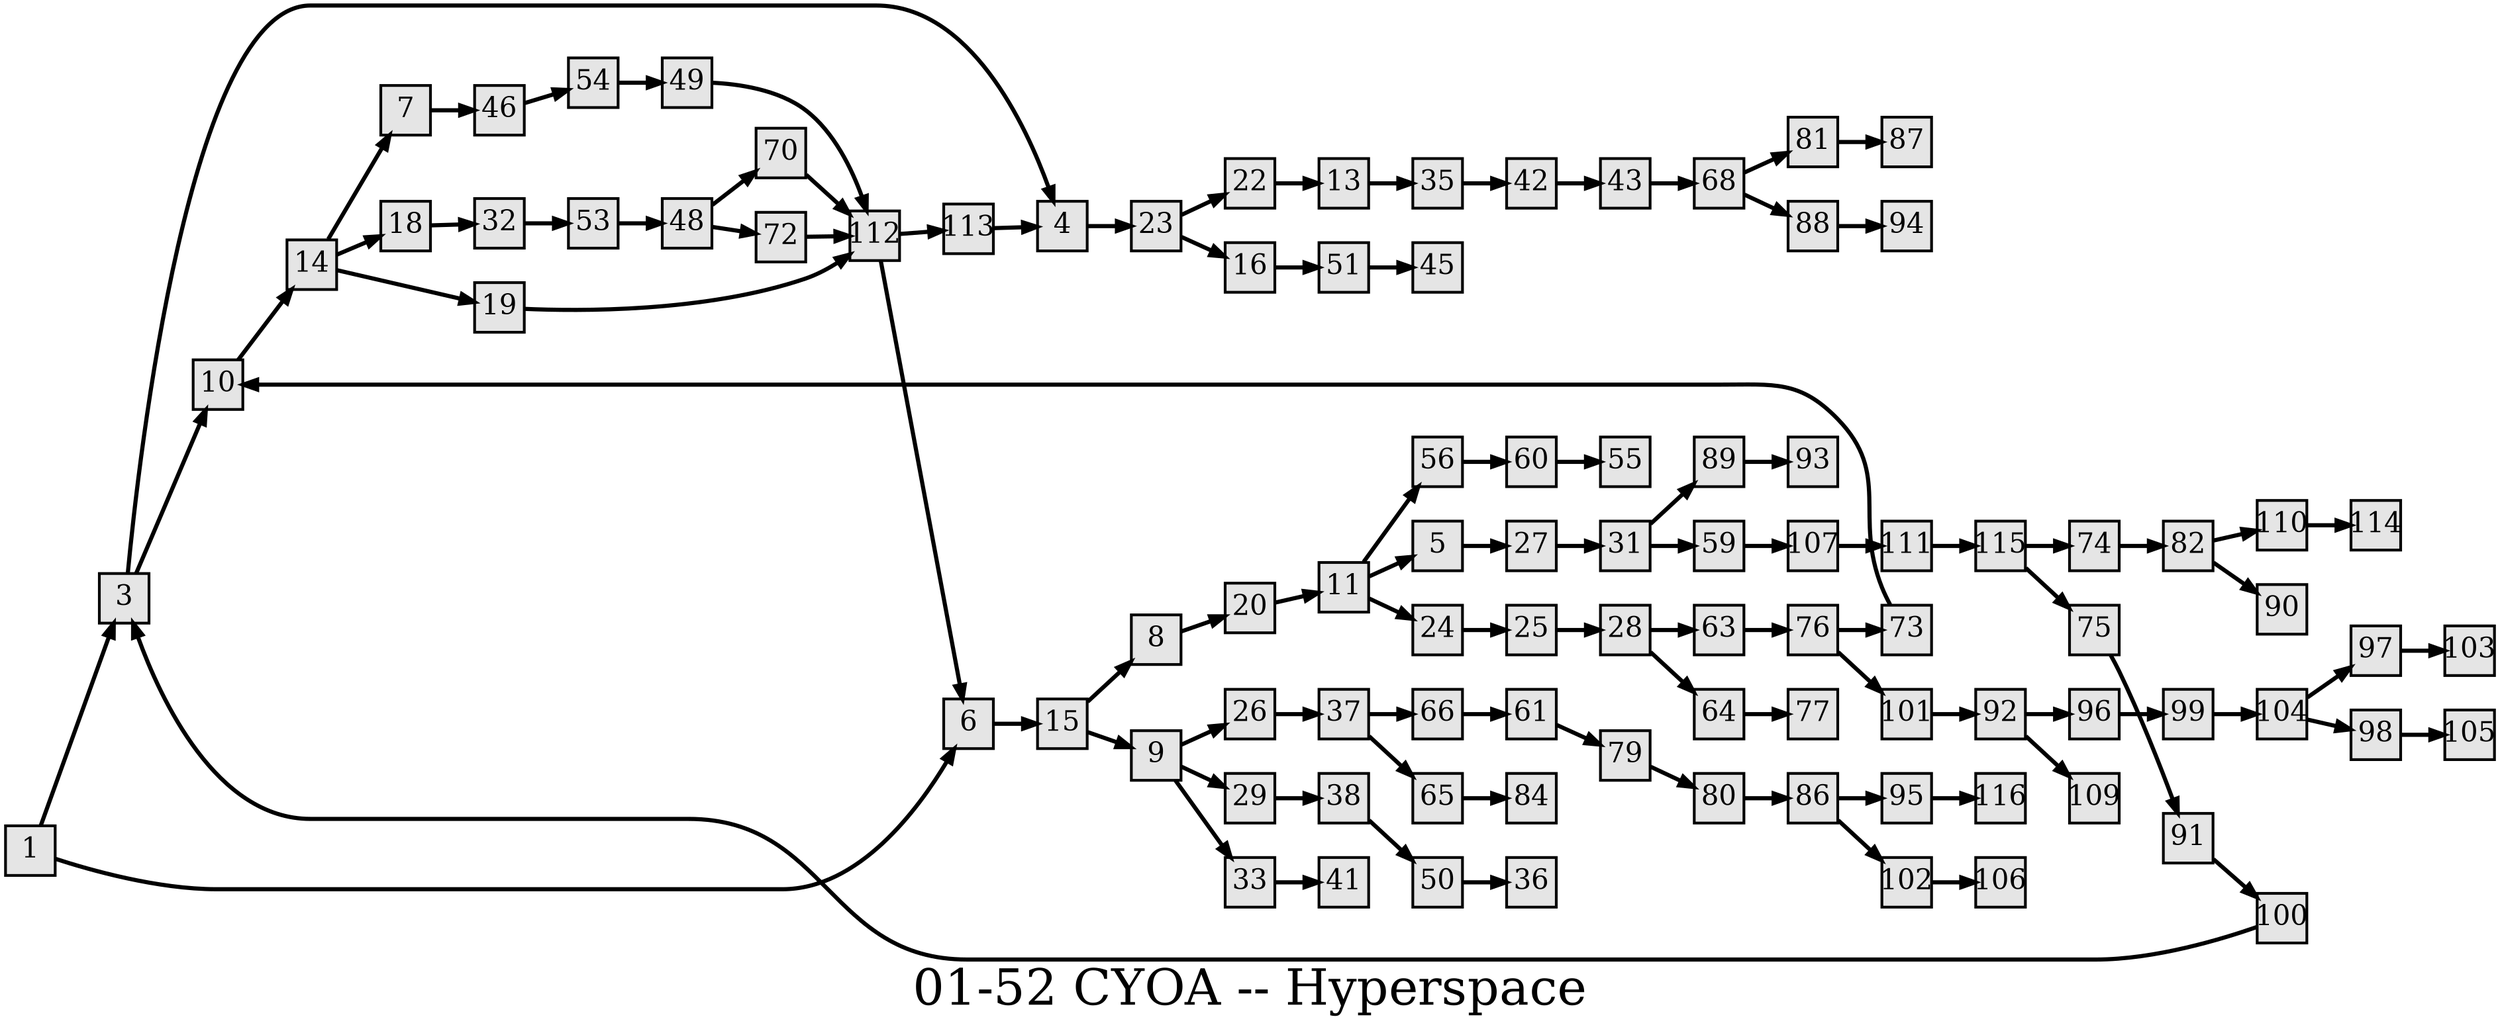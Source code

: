 digraph g{
  graph [ label="01-52 CYOA -- Hyperspace" rankdir=LR, ordering=out, fontsize=36, nodesep="0.35", ranksep="0.45"];
  node  [shape=rect, penwidth=2, fontsize=20, style=filled, fillcolor=grey90, margin="0,0", labelfloat=true, regular=true, fixedsize=true];
  edge  [labelfloat=true, penwidth=3, fontsize=12];
  // ---;
  // group  : Katz;
  // id     : 01-52;
  // gbid   : 532;
  // series : CYOA;
  // title  : Hyperspace;
  // author : Edward Packard;
  // credit:;
  // - name : Juliet Way-Henthorn;
  // role : encoder;
  // date : 2017-08-18;
  // - name : Jeremy Douglass;
  // role : editor;
  // date : 2017-10-19;
  // render:;
  // - name   : small;
  // styles : gvStyles-small.txt;
  // engine : dot;
  // comment: >;
  
  // ---;
  
  // From | To | Label;
  
  1 -> 3;
  1 -> 6;
  3 -> 4;
  3 -> 10;
  4 -> 23;
  5 -> 27;
  6 -> 15;
  7 -> 46;
  8 -> 20;
  9 -> 26;
  9 -> 29;
  9 -> 33;
  10 -> 14;
  11 -> 56;
  11 -> 5;
  11 -> 24;
  13 -> 35;
  14 -> 7;
  14 -> 18;
  14 -> 19;
  15 -> 8;
  15 -> 9;
  16 -> 51;
  18 -> 32;
  19 -> 112;
  20 -> 11;
  22 -> 13;
  23 -> 22;
  23 -> 16;
  24 -> 25;
  25 -> 28;
  26 -> 37;
  27 -> 31;
  28 -> 63;
  28 -> 64;
  29 -> 38;
  31 -> 89;
  31 -> 59;
  32 -> 53;
  33 -> 41;
  35 -> 42;
  37 -> 66;
  37 -> 65;
  38 -> 50;
  42 -> 43;
  43 -> 68;
  46 -> 54;
  48 -> 70;
  48 -> 72;
  49 -> 112;
  50 -> 36;
  51 -> 45;
  53 -> 48;
  54 -> 49;
  56 -> 60;
  59 -> 107;
  60 -> 55;
  61 -> 79;
  63 -> 76;
  64 -> 77;
  65 -> 84;
  66 -> 61;
  68 -> 81;
  68 -> 88;
  70 -> 112;
  72 -> 112;
  73 -> 10;
  74 -> 82;
  75 -> 91;
  76 -> 73;
  76 -> 101;
  79 -> 80;
  80 -> 86;
  81 -> 87;
  82 -> 110;
  82 -> 90;
  86 -> 95;
  86 -> 102;
  88 -> 94;
  89 -> 93;
  91 -> 100;
  92 -> 96;
  92 -> 109;
  95 -> 116;
  96 -> 99;
  97 -> 103;
  98 -> 105;
  99 -> 104;
  100 -> 3;
  101 -> 92;
  102 -> 106;
  104 -> 97;
  104 -> 98;
  107 -> 111;
  110 -> 114;
  111 -> 115;
  112 -> 113;
  112 -> 6;
  113 -> 4;
  115 -> 74;
  115 -> 75;
}

